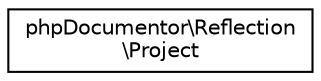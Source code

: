digraph "Graphical Class Hierarchy"
{
  edge [fontname="Helvetica",fontsize="10",labelfontname="Helvetica",labelfontsize="10"];
  node [fontname="Helvetica",fontsize="10",shape=record];
  rankdir="LR";
  Node0 [label="phpDocumentor\\Reflection\l\\Project",height=0.2,width=0.4,color="black", fillcolor="white", style="filled",URL="$interfacephpDocumentor_1_1Reflection_1_1Project.html"];
}
